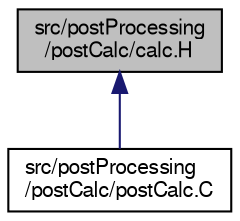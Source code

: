 digraph "src/postProcessing/postCalc/calc.H"
{
  bgcolor="transparent";
  edge [fontname="FreeSans",fontsize="10",labelfontname="FreeSans",labelfontsize="10"];
  node [fontname="FreeSans",fontsize="10",shape=record];
  Node298 [label="src/postProcessing\l/postCalc/calc.H",height=0.2,width=0.4,color="black", fillcolor="grey75", style="filled", fontcolor="black"];
  Node298 -> Node299 [dir="back",color="midnightblue",fontsize="10",style="solid",fontname="FreeSans"];
  Node299 [label="src/postProcessing\l/postCalc/postCalc.C",height=0.2,width=0.4,color="black",URL="$a13946.html",tooltip="Generic wrapper for calculating a quantity at each time. "];
}
